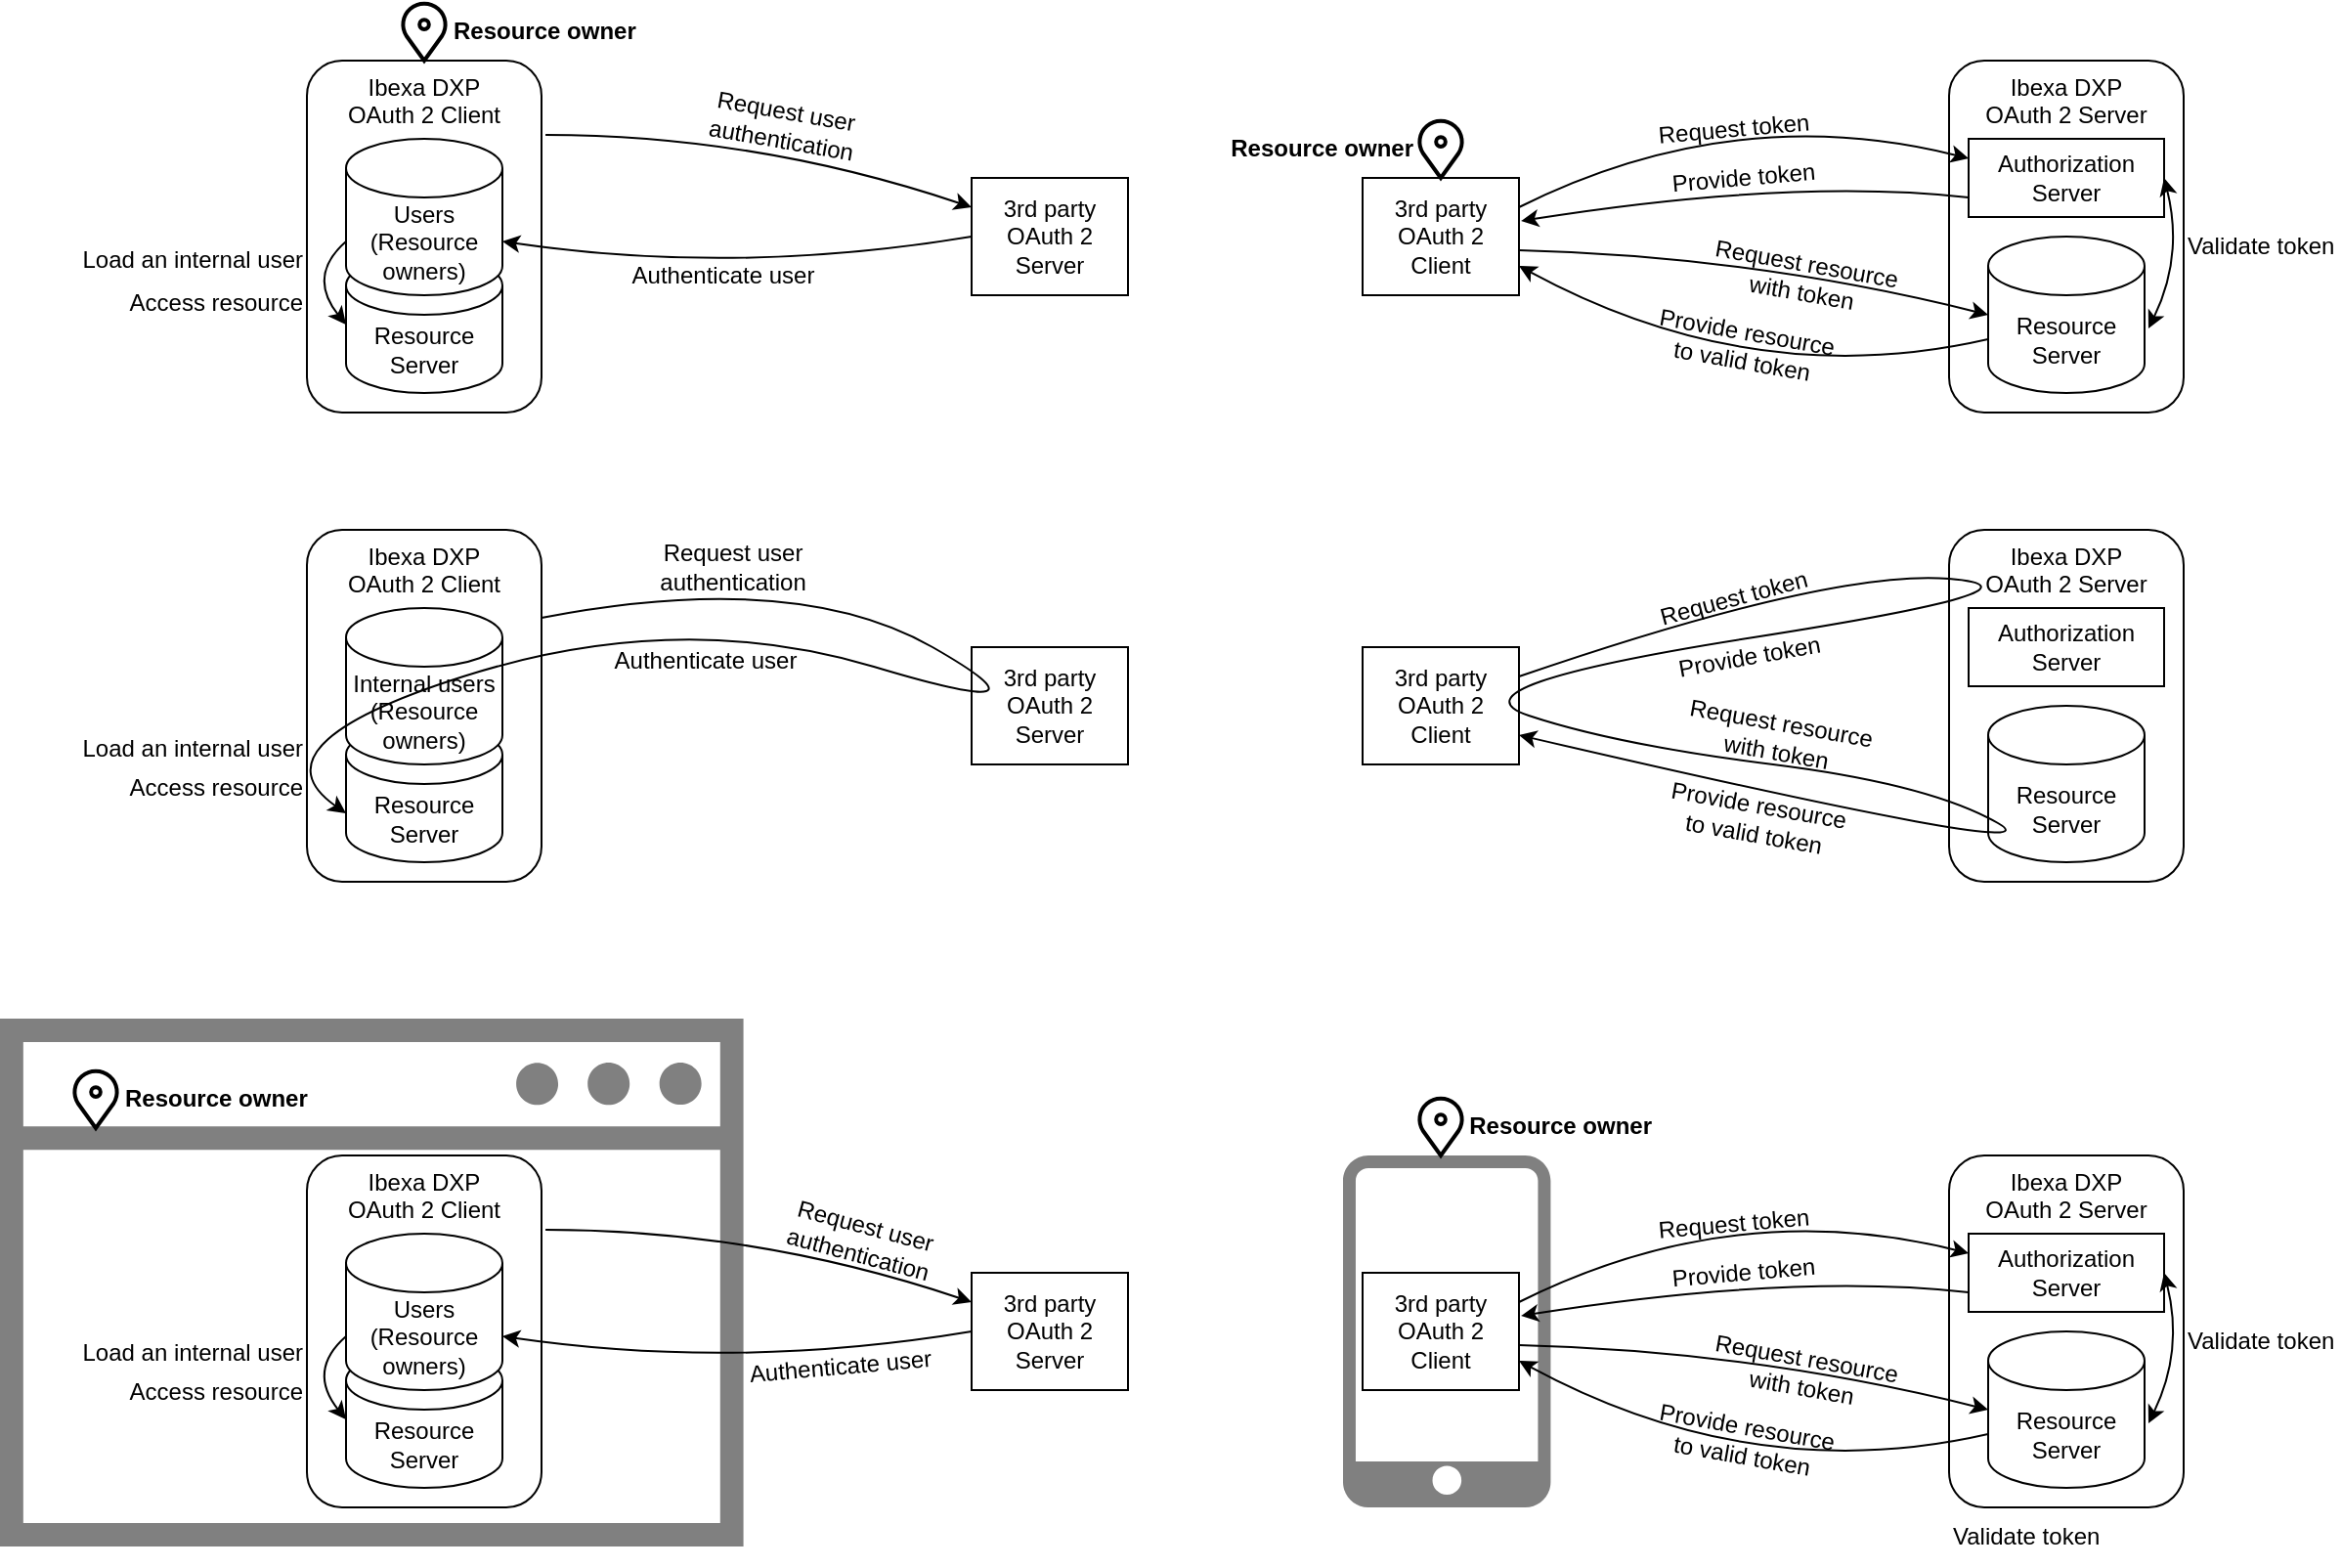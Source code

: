 <mxfile version="23.1.5" type="device">
  <diagram name="Page-1" id="M0N3GZI8mdQhHKP4HbHw">
    <mxGraphModel dx="2411" dy="793" grid="1" gridSize="10" guides="1" tooltips="1" connect="1" arrows="1" fold="1" page="1" pageScale="1" pageWidth="1169" pageHeight="827" math="0" shadow="0">
      <root>
        <mxCell id="0" />
        <mxCell id="1" parent="0" />
        <mxCell id="COsfoFzEx6H1PLmdCbzJ-101" value="" style="sketch=0;pointerEvents=1;shadow=0;dashed=0;html=1;strokeColor=none;fillColor=#808080;aspect=fixed;labelPosition=center;verticalLabelPosition=bottom;verticalAlign=top;align=center;outlineConnect=0;shape=mxgraph.vvd.web_browser;" vertex="1" parent="1">
          <mxGeometry x="-37" y="540" width="380.29" height="270" as="geometry" />
        </mxCell>
        <mxCell id="COsfoFzEx6H1PLmdCbzJ-102" value="" style="sketch=0;pointerEvents=1;shadow=0;dashed=0;html=1;strokeColor=none;fillColor=#808080;aspect=fixed;labelPosition=center;verticalLabelPosition=bottom;verticalAlign=top;align=center;outlineConnect=0;shape=mxgraph.vvd.phone;" vertex="1" parent="1">
          <mxGeometry x="650" y="610" width="106.2" height="180" as="geometry" />
        </mxCell>
        <mxCell id="COsfoFzEx6H1PLmdCbzJ-4" value="Ibexa DXP&lt;br&gt;OAuth 2 Server" style="rounded=1;whiteSpace=wrap;html=1;horizontal=1;verticalAlign=top;" vertex="1" parent="1">
          <mxGeometry x="960" y="50" width="120" height="180" as="geometry" />
        </mxCell>
        <mxCell id="COsfoFzEx6H1PLmdCbzJ-2" value="Authorization&lt;br&gt;Server" style="rounded=0;whiteSpace=wrap;html=1;" vertex="1" parent="1">
          <mxGeometry x="970" y="90" width="100" height="40" as="geometry" />
        </mxCell>
        <mxCell id="COsfoFzEx6H1PLmdCbzJ-3" value="Resource&lt;br&gt;Server" style="shape=cylinder3;whiteSpace=wrap;html=1;boundedLbl=1;backgroundOutline=1;size=15;" vertex="1" parent="1">
          <mxGeometry x="980" y="140" width="80" height="80" as="geometry" />
        </mxCell>
        <mxCell id="COsfoFzEx6H1PLmdCbzJ-8" value="3rd party&lt;br&gt;OAuth 2 Client" style="rounded=0;whiteSpace=wrap;html=1;" vertex="1" parent="1">
          <mxGeometry x="660" y="110" width="80" height="60" as="geometry" />
        </mxCell>
        <mxCell id="COsfoFzEx6H1PLmdCbzJ-11" value="" style="endArrow=classic;html=1;rounded=0;exitX=1;exitY=0.25;exitDx=0;exitDy=0;entryX=0;entryY=0.25;entryDx=0;entryDy=0;curved=1;" edge="1" parent="1" source="COsfoFzEx6H1PLmdCbzJ-8" target="COsfoFzEx6H1PLmdCbzJ-2">
          <mxGeometry width="50" height="50" relative="1" as="geometry">
            <mxPoint x="680" y="20" as="sourcePoint" />
            <mxPoint x="730" y="-30" as="targetPoint" />
            <Array as="points">
              <mxPoint x="850" y="70" />
            </Array>
          </mxGeometry>
        </mxCell>
        <mxCell id="COsfoFzEx6H1PLmdCbzJ-12" value="Request token" style="text;html=1;align=center;verticalAlign=middle;whiteSpace=wrap;rounded=0;rotation=-5;" vertex="1" parent="1">
          <mxGeometry x="810" y="70" width="80" height="30" as="geometry" />
        </mxCell>
        <mxCell id="COsfoFzEx6H1PLmdCbzJ-21" value="" style="endArrow=classic;html=1;rounded=0;exitX=0;exitY=0.75;exitDx=0;exitDy=0;entryX=1.013;entryY=0.367;entryDx=0;entryDy=0;curved=1;entryPerimeter=0;" edge="1" parent="1" source="COsfoFzEx6H1PLmdCbzJ-2" target="COsfoFzEx6H1PLmdCbzJ-8">
          <mxGeometry width="50" height="50" relative="1" as="geometry">
            <mxPoint x="680" y="100" as="sourcePoint" />
            <mxPoint x="730" y="50" as="targetPoint" />
            <Array as="points">
              <mxPoint x="880" y="110" />
            </Array>
          </mxGeometry>
        </mxCell>
        <mxCell id="COsfoFzEx6H1PLmdCbzJ-22" value="Provide token" style="text;html=1;align=center;verticalAlign=middle;whiteSpace=wrap;rounded=0;rotation=-5;" vertex="1" parent="1">
          <mxGeometry x="815" y="95" width="80" height="30" as="geometry" />
        </mxCell>
        <mxCell id="COsfoFzEx6H1PLmdCbzJ-23" value="" style="endArrow=classic;html=1;rounded=0;exitX=1;exitY=0.617;exitDx=0;exitDy=0;entryX=0;entryY=0.5;entryDx=0;entryDy=0;entryPerimeter=0;curved=1;exitPerimeter=0;" edge="1" parent="1" source="COsfoFzEx6H1PLmdCbzJ-8" target="COsfoFzEx6H1PLmdCbzJ-3">
          <mxGeometry width="50" height="50" relative="1" as="geometry">
            <mxPoint x="680" y="100" as="sourcePoint" />
            <mxPoint x="940" y="220" as="targetPoint" />
            <Array as="points">
              <mxPoint x="860" y="150" />
            </Array>
          </mxGeometry>
        </mxCell>
        <mxCell id="COsfoFzEx6H1PLmdCbzJ-24" value="Request resource&lt;br&gt;with token" style="text;html=1;align=center;verticalAlign=middle;whiteSpace=wrap;rounded=0;rotation=10;" vertex="1" parent="1">
          <mxGeometry x="826" y="146" width="120" height="30" as="geometry" />
        </mxCell>
        <mxCell id="COsfoFzEx6H1PLmdCbzJ-26" value="" style="endArrow=classic;html=1;rounded=0;exitX=0;exitY=0;exitDx=0;exitDy=52.5;exitPerimeter=0;curved=1;" edge="1" parent="1" source="COsfoFzEx6H1PLmdCbzJ-3">
          <mxGeometry width="50" height="50" relative="1" as="geometry">
            <mxPoint x="680" y="100" as="sourcePoint" />
            <mxPoint x="740" y="155" as="targetPoint" />
            <Array as="points">
              <mxPoint x="860" y="220" />
            </Array>
          </mxGeometry>
        </mxCell>
        <mxCell id="COsfoFzEx6H1PLmdCbzJ-27" value="Provide resource to valid token" style="text;html=1;align=center;verticalAlign=middle;whiteSpace=wrap;rounded=0;rotation=10;" vertex="1" parent="1">
          <mxGeometry x="808" y="181" width="95" height="30" as="geometry" />
        </mxCell>
        <mxCell id="COsfoFzEx6H1PLmdCbzJ-28" value="Ibexa DXP&lt;br&gt;OAuth 2 Client" style="rounded=1;whiteSpace=wrap;html=1;horizontal=1;verticalAlign=top;" vertex="1" parent="1">
          <mxGeometry x="120" y="50" width="120" height="180" as="geometry" />
        </mxCell>
        <mxCell id="COsfoFzEx6H1PLmdCbzJ-29" value="Resource&lt;br&gt;Server" style="shape=cylinder3;whiteSpace=wrap;html=1;boundedLbl=1;backgroundOutline=1;size=15;" vertex="1" parent="1">
          <mxGeometry x="140" y="150" width="80" height="70" as="geometry" />
        </mxCell>
        <mxCell id="COsfoFzEx6H1PLmdCbzJ-30" value="Users&lt;br&gt;(Resource owners)" style="shape=cylinder3;whiteSpace=wrap;html=1;boundedLbl=1;backgroundOutline=1;size=15;" vertex="1" parent="1">
          <mxGeometry x="140" y="90" width="80" height="80" as="geometry" />
        </mxCell>
        <mxCell id="COsfoFzEx6H1PLmdCbzJ-32" value="3rd party&lt;br&gt;OAuth 2 Server" style="rounded=0;whiteSpace=wrap;html=1;" vertex="1" parent="1">
          <mxGeometry x="460" y="110" width="80" height="60" as="geometry" />
        </mxCell>
        <mxCell id="COsfoFzEx6H1PLmdCbzJ-36" value="Authenticate user" style="text;html=1;align=center;verticalAlign=middle;whiteSpace=wrap;rounded=0;" vertex="1" parent="1">
          <mxGeometry x="283" y="145" width="100" height="30" as="geometry" />
        </mxCell>
        <mxCell id="COsfoFzEx6H1PLmdCbzJ-37" value="Request user authentication" style="text;html=1;align=center;verticalAlign=middle;whiteSpace=wrap;rounded=0;rotation=10;" vertex="1" parent="1">
          <mxGeometry x="334" y="68" width="60" height="30" as="geometry" />
        </mxCell>
        <mxCell id="COsfoFzEx6H1PLmdCbzJ-38" value="&lt;p style=&quot;line-height: 180%;&quot;&gt;Load an internal user&lt;br&gt;Access resource&lt;/p&gt;" style="text;html=1;align=right;verticalAlign=middle;whiteSpace=wrap;rounded=0;" vertex="1" parent="1">
          <mxGeometry x="-30" y="148" width="150" height="30" as="geometry" />
        </mxCell>
        <mxCell id="COsfoFzEx6H1PLmdCbzJ-39" value="" style="endArrow=classic;startArrow=classic;html=1;rounded=0;entryX=1.025;entryY=0.588;entryDx=0;entryDy=0;entryPerimeter=0;exitX=1;exitY=0.5;exitDx=0;exitDy=0;curved=1;" edge="1" parent="1" source="COsfoFzEx6H1PLmdCbzJ-2" target="COsfoFzEx6H1PLmdCbzJ-3">
          <mxGeometry width="50" height="50" relative="1" as="geometry">
            <mxPoint x="680" y="100" as="sourcePoint" />
            <mxPoint x="730" y="50" as="targetPoint" />
            <Array as="points">
              <mxPoint x="1080" y="150" />
            </Array>
          </mxGeometry>
        </mxCell>
        <mxCell id="COsfoFzEx6H1PLmdCbzJ-40" value="Validate token" style="text;html=1;align=left;verticalAlign=middle;whiteSpace=wrap;rounded=0;" vertex="1" parent="1">
          <mxGeometry x="1080" y="130" width="80" height="30" as="geometry" />
        </mxCell>
        <mxCell id="COsfoFzEx6H1PLmdCbzJ-41" value="Ibexa DXP&lt;br&gt;OAuth 2 Server" style="rounded=1;whiteSpace=wrap;html=1;horizontal=1;verticalAlign=top;" vertex="1" parent="1">
          <mxGeometry x="960" y="290" width="120" height="180" as="geometry" />
        </mxCell>
        <mxCell id="COsfoFzEx6H1PLmdCbzJ-42" value="Authorization&lt;br&gt;Server" style="rounded=0;whiteSpace=wrap;html=1;" vertex="1" parent="1">
          <mxGeometry x="970" y="330" width="100" height="40" as="geometry" />
        </mxCell>
        <mxCell id="COsfoFzEx6H1PLmdCbzJ-43" value="Resource&lt;br&gt;Server" style="shape=cylinder3;whiteSpace=wrap;html=1;boundedLbl=1;backgroundOutline=1;size=15;" vertex="1" parent="1">
          <mxGeometry x="980" y="380" width="80" height="80" as="geometry" />
        </mxCell>
        <mxCell id="COsfoFzEx6H1PLmdCbzJ-44" value="3rd party&lt;br&gt;OAuth 2 Client" style="rounded=0;whiteSpace=wrap;html=1;" vertex="1" parent="1">
          <mxGeometry x="660" y="350" width="80" height="60" as="geometry" />
        </mxCell>
        <mxCell id="COsfoFzEx6H1PLmdCbzJ-46" value="Request token" style="text;html=1;align=center;verticalAlign=middle;whiteSpace=wrap;rounded=0;rotation=-15;" vertex="1" parent="1">
          <mxGeometry x="810" y="310" width="80" height="30" as="geometry" />
        </mxCell>
        <mxCell id="COsfoFzEx6H1PLmdCbzJ-48" value="Provide token" style="text;html=1;align=center;verticalAlign=middle;whiteSpace=wrap;rounded=0;rotation=-10;" vertex="1" parent="1">
          <mxGeometry x="818" y="340" width="80" height="30" as="geometry" />
        </mxCell>
        <mxCell id="COsfoFzEx6H1PLmdCbzJ-50" value="Request resource&lt;br&gt;with token" style="text;html=1;align=center;verticalAlign=middle;whiteSpace=wrap;rounded=0;rotation=10;" vertex="1" parent="1">
          <mxGeometry x="813" y="381" width="120" height="30" as="geometry" />
        </mxCell>
        <mxCell id="COsfoFzEx6H1PLmdCbzJ-52" value="Provide resource to valid token" style="text;html=1;align=center;verticalAlign=middle;whiteSpace=wrap;rounded=0;rotation=10;" vertex="1" parent="1">
          <mxGeometry x="814" y="423" width="95" height="30" as="geometry" />
        </mxCell>
        <mxCell id="COsfoFzEx6H1PLmdCbzJ-54" value="Validate token" style="text;html=1;align=left;verticalAlign=middle;whiteSpace=wrap;rounded=0;" vertex="1" parent="1">
          <mxGeometry x="960" y="790" width="80" height="30" as="geometry" />
        </mxCell>
        <mxCell id="COsfoFzEx6H1PLmdCbzJ-55" value="" style="curved=1;endArrow=classic;html=1;rounded=0;exitX=1;exitY=0.25;exitDx=0;exitDy=0;entryX=1;entryY=0.75;entryDx=0;entryDy=0;" edge="1" parent="1" source="COsfoFzEx6H1PLmdCbzJ-44" target="COsfoFzEx6H1PLmdCbzJ-44">
          <mxGeometry width="50" height="50" relative="1" as="geometry">
            <mxPoint x="680" y="200" as="sourcePoint" />
            <mxPoint x="930" y="330" as="targetPoint" />
            <Array as="points">
              <mxPoint x="900" y="310" />
              <mxPoint x="1020" y="320" />
              <mxPoint x="700" y="370" />
              <mxPoint x="790" y="400" />
              <mxPoint x="950" y="420" />
              <mxPoint x="1020" y="460" />
            </Array>
          </mxGeometry>
        </mxCell>
        <mxCell id="COsfoFzEx6H1PLmdCbzJ-56" value="Ibexa DXP&lt;br&gt;OAuth 2 Client" style="rounded=1;whiteSpace=wrap;html=1;horizontal=1;verticalAlign=top;" vertex="1" parent="1">
          <mxGeometry x="120" y="290" width="120" height="180" as="geometry" />
        </mxCell>
        <mxCell id="COsfoFzEx6H1PLmdCbzJ-57" value="Resource&lt;br&gt;Server" style="shape=cylinder3;whiteSpace=wrap;html=1;boundedLbl=1;backgroundOutline=1;size=15;" vertex="1" parent="1">
          <mxGeometry x="140" y="390" width="80" height="70" as="geometry" />
        </mxCell>
        <mxCell id="COsfoFzEx6H1PLmdCbzJ-58" value="Internal users&lt;br&gt;(Resource owners)" style="shape=cylinder3;whiteSpace=wrap;html=1;boundedLbl=1;backgroundOutline=1;size=15;" vertex="1" parent="1">
          <mxGeometry x="140" y="330" width="80" height="80" as="geometry" />
        </mxCell>
        <mxCell id="COsfoFzEx6H1PLmdCbzJ-59" value="3rd party&lt;br&gt;OAuth 2 Server" style="rounded=0;whiteSpace=wrap;html=1;" vertex="1" parent="1">
          <mxGeometry x="460" y="350" width="80" height="60" as="geometry" />
        </mxCell>
        <mxCell id="COsfoFzEx6H1PLmdCbzJ-60" value="" style="endArrow=classic;html=1;rounded=0;exitX=1;exitY=0.25;exitDx=0;exitDy=0;curved=1;entryX=0;entryY=0;entryDx=0;entryDy=45;entryPerimeter=0;" edge="1" parent="1" source="COsfoFzEx6H1PLmdCbzJ-56" target="COsfoFzEx6H1PLmdCbzJ-57">
          <mxGeometry width="50" height="50" relative="1" as="geometry">
            <mxPoint x="160" y="620" as="sourcePoint" />
            <mxPoint x="90" y="400" as="targetPoint" />
            <Array as="points">
              <mxPoint x="370" y="310" />
              <mxPoint x="510" y="390" />
              <mxPoint x="310" y="330" />
              <mxPoint x="90" y="400" />
            </Array>
          </mxGeometry>
        </mxCell>
        <mxCell id="COsfoFzEx6H1PLmdCbzJ-61" value="Authenticate user" style="text;html=1;align=center;verticalAlign=middle;whiteSpace=wrap;rounded=0;" vertex="1" parent="1">
          <mxGeometry x="274" y="342" width="100" height="30" as="geometry" />
        </mxCell>
        <mxCell id="COsfoFzEx6H1PLmdCbzJ-62" value="Request user authentication" style="text;html=1;align=center;verticalAlign=middle;whiteSpace=wrap;rounded=0;" vertex="1" parent="1">
          <mxGeometry x="308" y="294" width="60" height="30" as="geometry" />
        </mxCell>
        <mxCell id="COsfoFzEx6H1PLmdCbzJ-63" value="&lt;p style=&quot;line-height: 160%;&quot;&gt;Load an internal user&lt;br&gt;Access resource&lt;/p&gt;" style="text;html=1;align=right;verticalAlign=middle;whiteSpace=wrap;rounded=0;" vertex="1" parent="1">
          <mxGeometry x="-30" y="397" width="150" height="30" as="geometry" />
        </mxCell>
        <mxCell id="COsfoFzEx6H1PLmdCbzJ-64" value="" style="endArrow=classic;html=1;rounded=0;exitX=1.017;exitY=0.211;exitDx=0;exitDy=0;exitPerimeter=0;entryX=0;entryY=0.25;entryDx=0;entryDy=0;curved=1;" edge="1" parent="1" source="COsfoFzEx6H1PLmdCbzJ-28" target="COsfoFzEx6H1PLmdCbzJ-32">
          <mxGeometry width="50" height="50" relative="1" as="geometry">
            <mxPoint x="560" y="290" as="sourcePoint" />
            <mxPoint x="610" y="240" as="targetPoint" />
            <Array as="points">
              <mxPoint x="350" y="88" />
            </Array>
          </mxGeometry>
        </mxCell>
        <mxCell id="COsfoFzEx6H1PLmdCbzJ-65" value="" style="endArrow=classic;html=1;rounded=0;exitX=0;exitY=0.5;exitDx=0;exitDy=0;entryX=1;entryY=0;entryDx=0;entryDy=52.5;entryPerimeter=0;curved=1;" edge="1" parent="1" source="COsfoFzEx6H1PLmdCbzJ-32" target="COsfoFzEx6H1PLmdCbzJ-30">
          <mxGeometry width="50" height="50" relative="1" as="geometry">
            <mxPoint x="560" y="290" as="sourcePoint" />
            <mxPoint x="610" y="240" as="targetPoint" />
            <Array as="points">
              <mxPoint x="340" y="160" />
            </Array>
          </mxGeometry>
        </mxCell>
        <mxCell id="COsfoFzEx6H1PLmdCbzJ-66" value="" style="endArrow=classic;html=1;rounded=0;exitX=0;exitY=0;exitDx=0;exitDy=52.5;exitPerimeter=0;entryX=0;entryY=0.5;entryDx=0;entryDy=0;entryPerimeter=0;curved=1;" edge="1" parent="1" source="COsfoFzEx6H1PLmdCbzJ-30" target="COsfoFzEx6H1PLmdCbzJ-29">
          <mxGeometry width="50" height="50" relative="1" as="geometry">
            <mxPoint x="560" y="290" as="sourcePoint" />
            <mxPoint x="610" y="240" as="targetPoint" />
            <Array as="points">
              <mxPoint x="120" y="160" />
            </Array>
          </mxGeometry>
        </mxCell>
        <mxCell id="COsfoFzEx6H1PLmdCbzJ-68" value="" style="html=1;verticalLabelPosition=bottom;align=center;labelBackgroundColor=#ffffff;verticalAlign=top;strokeWidth=2;strokeColor=#000000;shadow=0;dashed=0;shape=mxgraph.ios7.icons.location;" vertex="1" parent="1">
          <mxGeometry x="168" y="20" width="24" height="30" as="geometry" />
        </mxCell>
        <mxCell id="COsfoFzEx6H1PLmdCbzJ-69" value="" style="html=1;verticalLabelPosition=bottom;align=center;labelBackgroundColor=#ffffff;verticalAlign=top;strokeWidth=2;strokeColor=#000000;shadow=0;dashed=0;shape=mxgraph.ios7.icons.location;" vertex="1" parent="1">
          <mxGeometry x="688" y="80" width="24" height="30" as="geometry" />
        </mxCell>
        <mxCell id="COsfoFzEx6H1PLmdCbzJ-70" value="Resource owner" style="text;html=1;align=left;verticalAlign=middle;whiteSpace=wrap;rounded=0;fontStyle=1" vertex="1" parent="1">
          <mxGeometry x="193" y="20" width="97" height="30" as="geometry" />
        </mxCell>
        <mxCell id="COsfoFzEx6H1PLmdCbzJ-71" value="Resource owner" style="text;html=1;align=right;verticalAlign=middle;whiteSpace=wrap;rounded=0;fontStyle=1" vertex="1" parent="1">
          <mxGeometry x="590" y="80" width="98" height="30" as="geometry" />
        </mxCell>
        <mxCell id="COsfoFzEx6H1PLmdCbzJ-74" value="Ibexa DXP&lt;br&gt;OAuth 2 Server" style="rounded=1;whiteSpace=wrap;html=1;horizontal=1;verticalAlign=top;" vertex="1" parent="1">
          <mxGeometry x="960" y="610" width="120" height="180" as="geometry" />
        </mxCell>
        <mxCell id="COsfoFzEx6H1PLmdCbzJ-75" value="Authorization&lt;br&gt;Server" style="rounded=0;whiteSpace=wrap;html=1;" vertex="1" parent="1">
          <mxGeometry x="970" y="650" width="100" height="40" as="geometry" />
        </mxCell>
        <mxCell id="COsfoFzEx6H1PLmdCbzJ-76" value="Resource&lt;br&gt;Server" style="shape=cylinder3;whiteSpace=wrap;html=1;boundedLbl=1;backgroundOutline=1;size=15;" vertex="1" parent="1">
          <mxGeometry x="980" y="700" width="80" height="80" as="geometry" />
        </mxCell>
        <mxCell id="COsfoFzEx6H1PLmdCbzJ-77" value="3rd party&lt;br&gt;OAuth 2 Client" style="rounded=0;whiteSpace=wrap;html=1;" vertex="1" parent="1">
          <mxGeometry x="660" y="670" width="80" height="60" as="geometry" />
        </mxCell>
        <mxCell id="COsfoFzEx6H1PLmdCbzJ-78" value="" style="endArrow=classic;html=1;rounded=0;exitX=1;exitY=0.25;exitDx=0;exitDy=0;entryX=0;entryY=0.25;entryDx=0;entryDy=0;curved=1;" edge="1" parent="1" source="COsfoFzEx6H1PLmdCbzJ-77" target="COsfoFzEx6H1PLmdCbzJ-75">
          <mxGeometry width="50" height="50" relative="1" as="geometry">
            <mxPoint x="680" y="580" as="sourcePoint" />
            <mxPoint x="730" y="530" as="targetPoint" />
            <Array as="points">
              <mxPoint x="850" y="630" />
            </Array>
          </mxGeometry>
        </mxCell>
        <mxCell id="COsfoFzEx6H1PLmdCbzJ-79" value="Request token" style="text;html=1;align=center;verticalAlign=middle;whiteSpace=wrap;rounded=0;rotation=-5;" vertex="1" parent="1">
          <mxGeometry x="810" y="630" width="80" height="30" as="geometry" />
        </mxCell>
        <mxCell id="COsfoFzEx6H1PLmdCbzJ-80" value="" style="endArrow=classic;html=1;rounded=0;exitX=0;exitY=0.75;exitDx=0;exitDy=0;entryX=1.013;entryY=0.367;entryDx=0;entryDy=0;curved=1;entryPerimeter=0;" edge="1" parent="1" source="COsfoFzEx6H1PLmdCbzJ-75" target="COsfoFzEx6H1PLmdCbzJ-77">
          <mxGeometry width="50" height="50" relative="1" as="geometry">
            <mxPoint x="680" y="660" as="sourcePoint" />
            <mxPoint x="730" y="610" as="targetPoint" />
            <Array as="points">
              <mxPoint x="880" y="670" />
            </Array>
          </mxGeometry>
        </mxCell>
        <mxCell id="COsfoFzEx6H1PLmdCbzJ-81" value="Provide token" style="text;html=1;align=center;verticalAlign=middle;whiteSpace=wrap;rounded=0;rotation=-5;" vertex="1" parent="1">
          <mxGeometry x="815" y="655" width="80" height="30" as="geometry" />
        </mxCell>
        <mxCell id="COsfoFzEx6H1PLmdCbzJ-82" value="" style="endArrow=classic;html=1;rounded=0;exitX=1;exitY=0.617;exitDx=0;exitDy=0;entryX=0;entryY=0.5;entryDx=0;entryDy=0;entryPerimeter=0;curved=1;exitPerimeter=0;" edge="1" parent="1" source="COsfoFzEx6H1PLmdCbzJ-77" target="COsfoFzEx6H1PLmdCbzJ-76">
          <mxGeometry width="50" height="50" relative="1" as="geometry">
            <mxPoint x="680" y="660" as="sourcePoint" />
            <mxPoint x="940" y="780" as="targetPoint" />
            <Array as="points">
              <mxPoint x="860" y="710" />
            </Array>
          </mxGeometry>
        </mxCell>
        <mxCell id="COsfoFzEx6H1PLmdCbzJ-83" value="Request resource&lt;br&gt;with token" style="text;html=1;align=center;verticalAlign=middle;whiteSpace=wrap;rounded=0;rotation=10;" vertex="1" parent="1">
          <mxGeometry x="826" y="706" width="120" height="30" as="geometry" />
        </mxCell>
        <mxCell id="COsfoFzEx6H1PLmdCbzJ-84" value="" style="endArrow=classic;html=1;rounded=0;exitX=0;exitY=0;exitDx=0;exitDy=52.5;exitPerimeter=0;curved=1;" edge="1" parent="1" source="COsfoFzEx6H1PLmdCbzJ-76">
          <mxGeometry width="50" height="50" relative="1" as="geometry">
            <mxPoint x="680" y="660" as="sourcePoint" />
            <mxPoint x="740" y="715" as="targetPoint" />
            <Array as="points">
              <mxPoint x="860" y="780" />
            </Array>
          </mxGeometry>
        </mxCell>
        <mxCell id="COsfoFzEx6H1PLmdCbzJ-85" value="Provide resource to valid token" style="text;html=1;align=center;verticalAlign=middle;whiteSpace=wrap;rounded=0;rotation=10;" vertex="1" parent="1">
          <mxGeometry x="808" y="741" width="95" height="30" as="geometry" />
        </mxCell>
        <mxCell id="COsfoFzEx6H1PLmdCbzJ-86" value="Ibexa DXP&lt;br&gt;OAuth 2 Client" style="rounded=1;whiteSpace=wrap;html=1;horizontal=1;verticalAlign=top;" vertex="1" parent="1">
          <mxGeometry x="120" y="610" width="120" height="180" as="geometry" />
        </mxCell>
        <mxCell id="COsfoFzEx6H1PLmdCbzJ-87" value="Resource&lt;br&gt;Server" style="shape=cylinder3;whiteSpace=wrap;html=1;boundedLbl=1;backgroundOutline=1;size=15;" vertex="1" parent="1">
          <mxGeometry x="140" y="710" width="80" height="70" as="geometry" />
        </mxCell>
        <mxCell id="COsfoFzEx6H1PLmdCbzJ-88" value="Users&lt;br&gt;(Resource owners)" style="shape=cylinder3;whiteSpace=wrap;html=1;boundedLbl=1;backgroundOutline=1;size=15;" vertex="1" parent="1">
          <mxGeometry x="140" y="650" width="80" height="80" as="geometry" />
        </mxCell>
        <mxCell id="COsfoFzEx6H1PLmdCbzJ-89" value="3rd party&lt;br&gt;OAuth 2 Server" style="rounded=0;whiteSpace=wrap;html=1;" vertex="1" parent="1">
          <mxGeometry x="460" y="670" width="80" height="60" as="geometry" />
        </mxCell>
        <mxCell id="COsfoFzEx6H1PLmdCbzJ-90" value="Authenticate user" style="text;html=1;align=center;verticalAlign=middle;whiteSpace=wrap;rounded=0;rotation=-5;" vertex="1" parent="1">
          <mxGeometry x="343" y="703" width="100" height="30" as="geometry" />
        </mxCell>
        <mxCell id="COsfoFzEx6H1PLmdCbzJ-91" value="Request user authentication" style="text;html=1;align=center;verticalAlign=middle;whiteSpace=wrap;rounded=0;rotation=15;" vertex="1" parent="1">
          <mxGeometry x="374" y="638" width="60" height="30" as="geometry" />
        </mxCell>
        <mxCell id="COsfoFzEx6H1PLmdCbzJ-92" value="" style="endArrow=classic;startArrow=classic;html=1;rounded=0;entryX=1.025;entryY=0.588;entryDx=0;entryDy=0;entryPerimeter=0;exitX=1;exitY=0.5;exitDx=0;exitDy=0;curved=1;" edge="1" parent="1" source="COsfoFzEx6H1PLmdCbzJ-75" target="COsfoFzEx6H1PLmdCbzJ-76">
          <mxGeometry width="50" height="50" relative="1" as="geometry">
            <mxPoint x="680" y="660" as="sourcePoint" />
            <mxPoint x="730" y="610" as="targetPoint" />
            <Array as="points">
              <mxPoint x="1080" y="710" />
            </Array>
          </mxGeometry>
        </mxCell>
        <mxCell id="COsfoFzEx6H1PLmdCbzJ-93" value="Validate token" style="text;html=1;align=left;verticalAlign=middle;whiteSpace=wrap;rounded=0;" vertex="1" parent="1">
          <mxGeometry x="1080" y="690" width="80" height="30" as="geometry" />
        </mxCell>
        <mxCell id="COsfoFzEx6H1PLmdCbzJ-94" value="" style="endArrow=classic;html=1;rounded=0;exitX=1.017;exitY=0.211;exitDx=0;exitDy=0;exitPerimeter=0;entryX=0;entryY=0.25;entryDx=0;entryDy=0;curved=1;" edge="1" parent="1" source="COsfoFzEx6H1PLmdCbzJ-86" target="COsfoFzEx6H1PLmdCbzJ-89">
          <mxGeometry width="50" height="50" relative="1" as="geometry">
            <mxPoint x="560" y="850" as="sourcePoint" />
            <mxPoint x="610" y="800" as="targetPoint" />
            <Array as="points">
              <mxPoint x="350" y="648" />
            </Array>
          </mxGeometry>
        </mxCell>
        <mxCell id="COsfoFzEx6H1PLmdCbzJ-95" value="" style="endArrow=classic;html=1;rounded=0;exitX=0;exitY=0.5;exitDx=0;exitDy=0;entryX=1;entryY=0;entryDx=0;entryDy=52.5;entryPerimeter=0;curved=1;" edge="1" parent="1" source="COsfoFzEx6H1PLmdCbzJ-89" target="COsfoFzEx6H1PLmdCbzJ-88">
          <mxGeometry width="50" height="50" relative="1" as="geometry">
            <mxPoint x="560" y="850" as="sourcePoint" />
            <mxPoint x="610" y="800" as="targetPoint" />
            <Array as="points">
              <mxPoint x="340" y="720" />
            </Array>
          </mxGeometry>
        </mxCell>
        <mxCell id="COsfoFzEx6H1PLmdCbzJ-96" value="" style="endArrow=classic;html=1;rounded=0;exitX=0;exitY=0;exitDx=0;exitDy=52.5;exitPerimeter=0;entryX=0;entryY=0.5;entryDx=0;entryDy=0;entryPerimeter=0;curved=1;" edge="1" parent="1" source="COsfoFzEx6H1PLmdCbzJ-88" target="COsfoFzEx6H1PLmdCbzJ-87">
          <mxGeometry width="50" height="50" relative="1" as="geometry">
            <mxPoint x="560" y="850" as="sourcePoint" />
            <mxPoint x="610" y="800" as="targetPoint" />
            <Array as="points">
              <mxPoint x="120" y="720" />
            </Array>
          </mxGeometry>
        </mxCell>
        <mxCell id="COsfoFzEx6H1PLmdCbzJ-97" value="" style="html=1;verticalLabelPosition=bottom;align=center;labelBackgroundColor=#ffffff;verticalAlign=top;strokeWidth=2;strokeColor=#000000;shadow=0;dashed=0;shape=mxgraph.ios7.icons.location;" vertex="1" parent="1">
          <mxGeometry y="566" width="24" height="30" as="geometry" />
        </mxCell>
        <mxCell id="COsfoFzEx6H1PLmdCbzJ-98" value="" style="html=1;verticalLabelPosition=bottom;align=center;labelBackgroundColor=#ffffff;verticalAlign=top;strokeWidth=2;strokeColor=#000000;shadow=0;dashed=0;shape=mxgraph.ios7.icons.location;" vertex="1" parent="1">
          <mxGeometry x="688" y="580" width="24" height="30" as="geometry" />
        </mxCell>
        <mxCell id="COsfoFzEx6H1PLmdCbzJ-99" value="Resource owner" style="text;html=1;align=left;verticalAlign=middle;whiteSpace=wrap;rounded=0;fontStyle=1" vertex="1" parent="1">
          <mxGeometry x="25" y="566" width="97" height="30" as="geometry" />
        </mxCell>
        <mxCell id="COsfoFzEx6H1PLmdCbzJ-100" value="Resource owner" style="text;html=1;align=right;verticalAlign=middle;whiteSpace=wrap;rounded=0;fontStyle=1" vertex="1" parent="1">
          <mxGeometry x="712" y="580" width="98" height="30" as="geometry" />
        </mxCell>
        <mxCell id="COsfoFzEx6H1PLmdCbzJ-104" value="&lt;p style=&quot;line-height: 160%;&quot;&gt;Load an internal user&lt;br&gt;Access resource&lt;/p&gt;" style="text;html=1;align=right;verticalAlign=middle;whiteSpace=wrap;rounded=0;" vertex="1" parent="1">
          <mxGeometry x="-30" y="706" width="150" height="30" as="geometry" />
        </mxCell>
      </root>
    </mxGraphModel>
  </diagram>
</mxfile>
